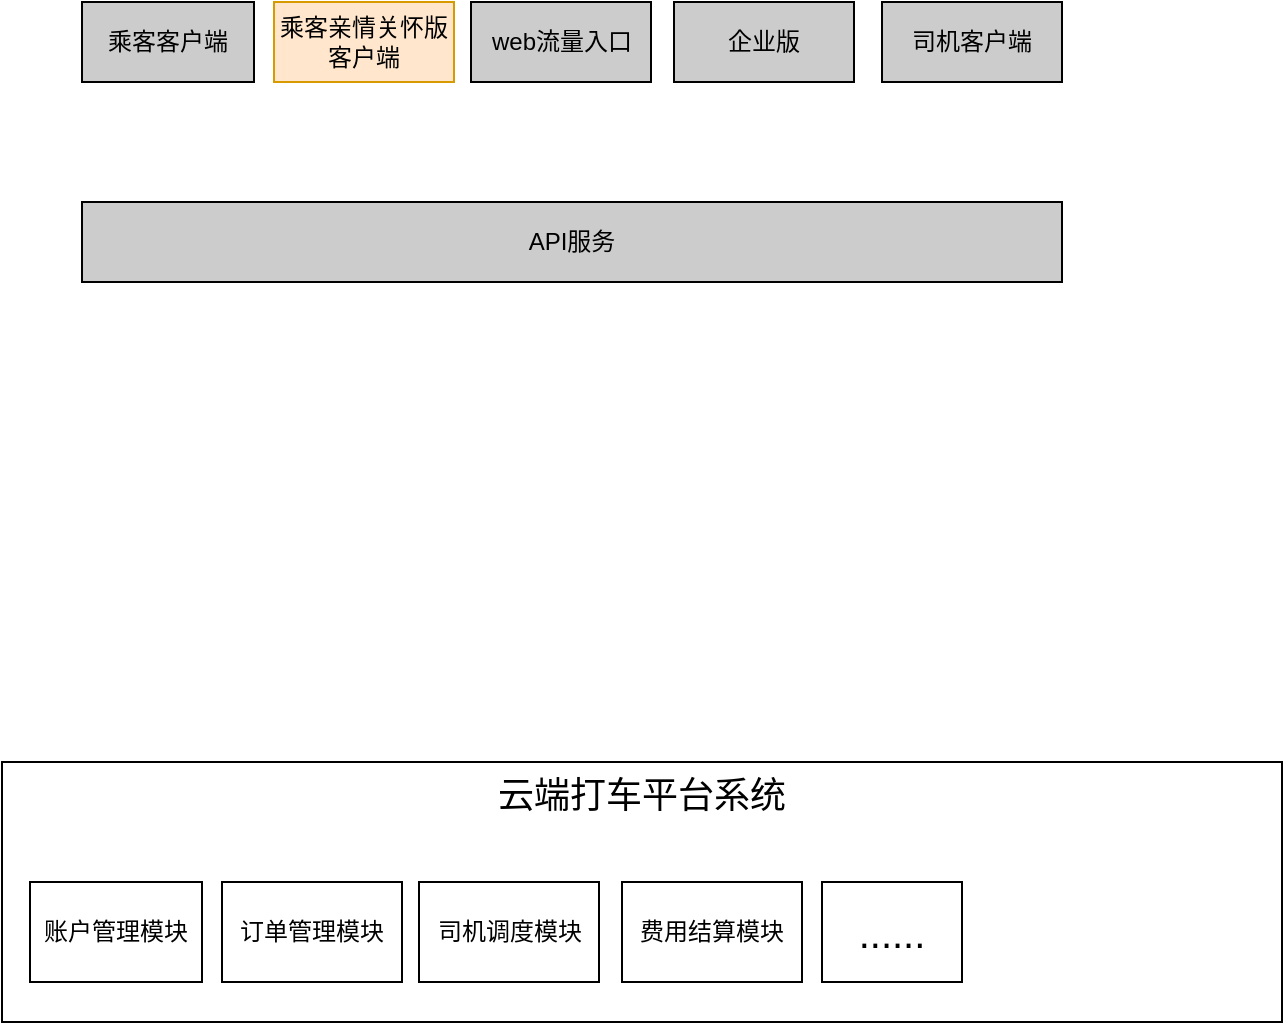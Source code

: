 <mxfile version="13.1.14" type="github">
  <diagram id="vGk0o2nWuRs0icXs-NNO" name="Page-1">
    <mxGraphModel dx="1422" dy="794" grid="1" gridSize="10" guides="1" tooltips="1" connect="1" arrows="1" fold="1" page="1" pageScale="1" pageWidth="827" pageHeight="1169" math="0" shadow="0">
      <root>
        <mxCell id="0" />
        <mxCell id="1" parent="0" />
        <mxCell id="TJG24RdXMXhbs9ESTVYp-2" value="&lt;font style=&quot;font-size: 18px&quot;&gt;云端打车平台系统&lt;/font&gt;" style="rounded=0;whiteSpace=wrap;html=1;verticalAlign=top;" vertex="1" parent="1">
          <mxGeometry x="80" y="700" width="640" height="130" as="geometry" />
        </mxCell>
        <mxCell id="TJG24RdXMXhbs9ESTVYp-3" value="账户管理模块" style="rounded=0;whiteSpace=wrap;html=1;" vertex="1" parent="1">
          <mxGeometry x="94" y="760" width="86" height="50" as="geometry" />
        </mxCell>
        <mxCell id="TJG24RdXMXhbs9ESTVYp-4" value="订单管理模块" style="rounded=0;whiteSpace=wrap;html=1;" vertex="1" parent="1">
          <mxGeometry x="190" y="760" width="90" height="50" as="geometry" />
        </mxCell>
        <mxCell id="TJG24RdXMXhbs9ESTVYp-5" value="司机调度模块" style="rounded=0;whiteSpace=wrap;html=1;" vertex="1" parent="1">
          <mxGeometry x="288.5" y="760" width="90" height="50" as="geometry" />
        </mxCell>
        <mxCell id="TJG24RdXMXhbs9ESTVYp-6" value="费用结算模块" style="rounded=0;whiteSpace=wrap;html=1;" vertex="1" parent="1">
          <mxGeometry x="390" y="760" width="90" height="50" as="geometry" />
        </mxCell>
        <mxCell id="TJG24RdXMXhbs9ESTVYp-7" value="&lt;font style=&quot;font-size: 20px&quot;&gt;......&lt;/font&gt;" style="rounded=0;whiteSpace=wrap;html=1;" vertex="1" parent="1">
          <mxGeometry x="490" y="760" width="70" height="50" as="geometry" />
        </mxCell>
        <mxCell id="TJG24RdXMXhbs9ESTVYp-8" value="乘客客户端" style="rounded=0;whiteSpace=wrap;html=1;fillColor=#CCCCCC;" vertex="1" parent="1">
          <mxGeometry x="120" y="320" width="86" height="40" as="geometry" />
        </mxCell>
        <mxCell id="TJG24RdXMXhbs9ESTVYp-9" value="乘客亲情关怀版客户端" style="rounded=0;whiteSpace=wrap;html=1;fillColor=#ffe6cc;strokeColor=#d79b00;" vertex="1" parent="1">
          <mxGeometry x="216" y="320" width="90" height="40" as="geometry" />
        </mxCell>
        <mxCell id="TJG24RdXMXhbs9ESTVYp-10" value="web流量入口" style="rounded=0;whiteSpace=wrap;html=1;fillColor=#CCCCCC;" vertex="1" parent="1">
          <mxGeometry x="314.5" y="320" width="90" height="40" as="geometry" />
        </mxCell>
        <mxCell id="TJG24RdXMXhbs9ESTVYp-11" value="企业版" style="rounded=0;whiteSpace=wrap;html=1;fillColor=#CCCCCC;" vertex="1" parent="1">
          <mxGeometry x="416" y="320" width="90" height="40" as="geometry" />
        </mxCell>
        <mxCell id="TJG24RdXMXhbs9ESTVYp-12" value="司机客户端" style="rounded=0;whiteSpace=wrap;html=1;fillColor=#CCCCCC;" vertex="1" parent="1">
          <mxGeometry x="520" y="320" width="90" height="40" as="geometry" />
        </mxCell>
        <mxCell id="TJG24RdXMXhbs9ESTVYp-13" value="API服务" style="rounded=0;whiteSpace=wrap;html=1;fillColor=#CCCCCC;" vertex="1" parent="1">
          <mxGeometry x="120" y="420" width="490" height="40" as="geometry" />
        </mxCell>
      </root>
    </mxGraphModel>
  </diagram>
</mxfile>
